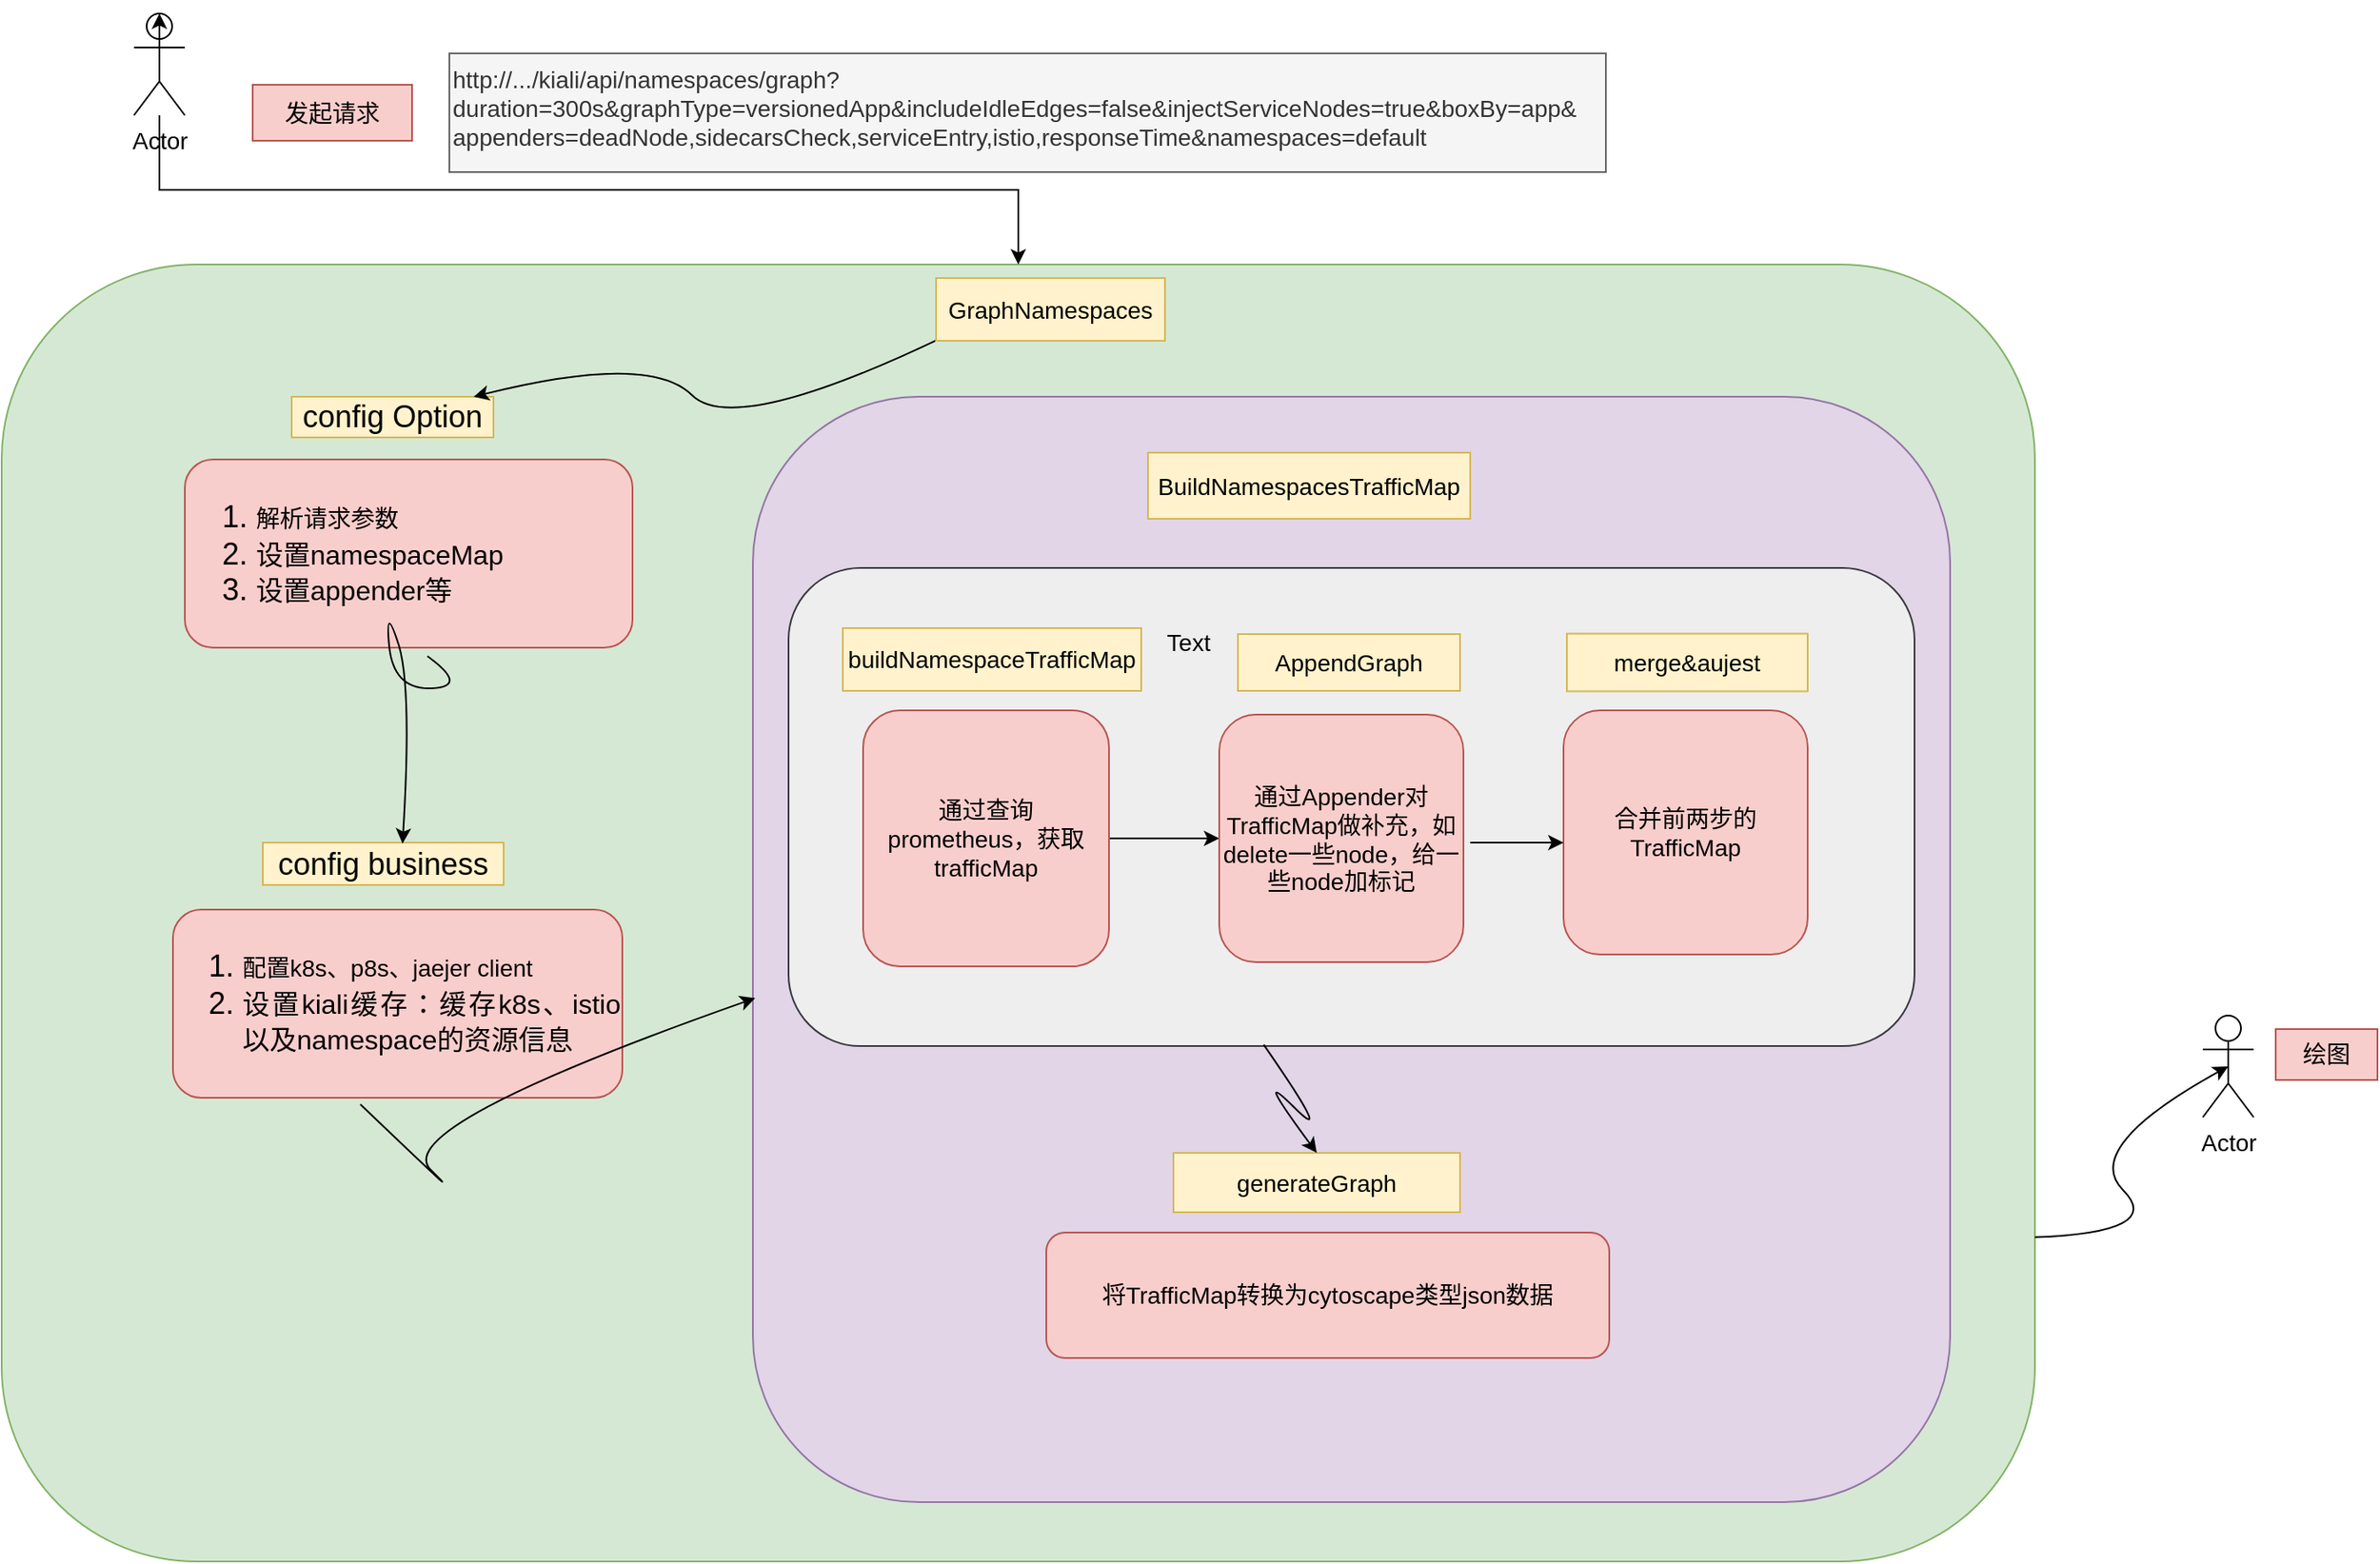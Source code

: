 <mxfile version="17.4.4" type="github">
  <diagram id="2cqyYulOkFPa9HdHJvXc" name="Page-1">
    <mxGraphModel dx="2651" dy="2189" grid="0" gridSize="10" guides="1" tooltips="1" connect="1" arrows="1" fold="1" page="1" pageScale="1" pageWidth="827" pageHeight="1169" math="0" shadow="0">
      <root>
        <mxCell id="0" />
        <mxCell id="1" parent="0" />
        <mxCell id="PrWpZeejSdHHaR8uLoIW-1" value="" style="rounded=1;whiteSpace=wrap;html=1;fillColor=#d5e8d4;strokeColor=#82b366;" vertex="1" parent="1">
          <mxGeometry x="-290" y="14" width="1199" height="765" as="geometry" />
        </mxCell>
        <mxCell id="PrWpZeejSdHHaR8uLoIW-6" value="&lt;ol&gt;&lt;li style=&quot;text-align: justify&quot;&gt;&lt;font style=&quot;font-size: 14px&quot;&gt;配置k8s、p8s、jaejer client&lt;/font&gt;&lt;/li&gt;&lt;li style=&quot;text-align: justify&quot;&gt;&lt;font size=&quot;3&quot;&gt;设置kiali缓存：缓存k8s、istio以及namespace的资源信息&lt;/font&gt;&lt;/li&gt;&lt;/ol&gt;" style="rounded=1;whiteSpace=wrap;html=1;fontSize=18;fillColor=#f8cecc;strokeColor=#b85450;" vertex="1" parent="1">
          <mxGeometry x="-189" y="394.5" width="265" height="111" as="geometry" />
        </mxCell>
        <mxCell id="PrWpZeejSdHHaR8uLoIW-7" value="&lt;ol&gt;&lt;li&gt;&lt;font style=&quot;font-size: 14px&quot;&gt;解析请求参数&lt;/font&gt;&lt;/li&gt;&lt;li&gt;&lt;font size=&quot;3&quot;&gt;设置namespaceMap&lt;/font&gt;&lt;/li&gt;&lt;li&gt;&lt;font size=&quot;3&quot;&gt;设置appender等&lt;/font&gt;&lt;/li&gt;&lt;/ol&gt;&lt;div style=&quot;text-align: justify&quot;&gt;&lt;/div&gt;" style="rounded=1;whiteSpace=wrap;html=1;fontSize=18;align=left;fillColor=#f8cecc;strokeColor=#b85450;" vertex="1" parent="1">
          <mxGeometry x="-182" y="129" width="264" height="111" as="geometry" />
        </mxCell>
        <mxCell id="PrWpZeejSdHHaR8uLoIW-8" value="config Option" style="text;html=1;strokeColor=#d6b656;fillColor=#fff2cc;align=center;verticalAlign=middle;whiteSpace=wrap;rounded=0;fontSize=18;" vertex="1" parent="1">
          <mxGeometry x="-119" y="92" width="119" height="24" as="geometry" />
        </mxCell>
        <mxCell id="PrWpZeejSdHHaR8uLoIW-11" value="" style="curved=1;endArrow=classic;html=1;rounded=0;fontSize=18;" edge="1" parent="1" target="PrWpZeejSdHHaR8uLoIW-8">
          <mxGeometry width="50" height="50" relative="1" as="geometry">
            <mxPoint x="266" y="56.416" as="sourcePoint" />
            <mxPoint x="142" y="66" as="targetPoint" />
            <Array as="points">
              <mxPoint x="142" y="116" />
              <mxPoint x="92" y="66" />
            </Array>
          </mxGeometry>
        </mxCell>
        <mxCell id="PrWpZeejSdHHaR8uLoIW-13" value="config business" style="text;html=1;strokeColor=#d6b656;fillColor=#fff2cc;align=center;verticalAlign=middle;whiteSpace=wrap;rounded=0;fontSize=18;" vertex="1" parent="1">
          <mxGeometry x="-136" y="355" width="142" height="25" as="geometry" />
        </mxCell>
        <mxCell id="PrWpZeejSdHHaR8uLoIW-15" value="" style="curved=1;endArrow=classic;html=1;rounded=0;fontSize=18;entryX=0.58;entryY=0.024;entryDx=0;entryDy=0;entryPerimeter=0;" edge="1" parent="1" target="PrWpZeejSdHHaR8uLoIW-13">
          <mxGeometry width="50" height="50" relative="1" as="geometry">
            <mxPoint x="-39" y="245" as="sourcePoint" />
            <mxPoint x="-14" y="213" as="targetPoint" />
            <Array as="points">
              <mxPoint x="-14" y="263" />
              <mxPoint x="-59" y="265" />
              <mxPoint x="-64" y="213" />
              <mxPoint x="-48" y="263" />
            </Array>
          </mxGeometry>
        </mxCell>
        <mxCell id="PrWpZeejSdHHaR8uLoIW-17" value="" style="rounded=1;whiteSpace=wrap;html=1;fontSize=14;fillColor=#e1d5e7;strokeColor=#9673a6;" vertex="1" parent="1">
          <mxGeometry x="153" y="92" width="706" height="652" as="geometry" />
        </mxCell>
        <mxCell id="PrWpZeejSdHHaR8uLoIW-21" value="" style="rounded=1;whiteSpace=wrap;html=1;fontSize=14;fillColor=#eeeeee;strokeColor=#36393d;" vertex="1" parent="1">
          <mxGeometry x="174" y="193" width="664" height="282" as="geometry" />
        </mxCell>
        <mxCell id="PrWpZeejSdHHaR8uLoIW-22" value="BuildNamespacesTrafficMap" style="text;html=1;strokeColor=#d6b656;fillColor=#fff2cc;align=center;verticalAlign=middle;whiteSpace=wrap;rounded=0;fontSize=14;" vertex="1" parent="1">
          <mxGeometry x="386" y="125" width="190" height="39" as="geometry" />
        </mxCell>
        <mxCell id="PrWpZeejSdHHaR8uLoIW-31" style="edgeStyle=orthogonalEdgeStyle;rounded=0;orthogonalLoop=1;jettySize=auto;html=1;exitX=1;exitY=0.5;exitDx=0;exitDy=0;entryX=0;entryY=0.5;entryDx=0;entryDy=0;fontSize=14;" edge="1" parent="1" source="PrWpZeejSdHHaR8uLoIW-26" target="PrWpZeejSdHHaR8uLoIW-29">
          <mxGeometry relative="1" as="geometry" />
        </mxCell>
        <mxCell id="PrWpZeejSdHHaR8uLoIW-26" value="通过查询prometheus，获取trafficMap" style="rounded=1;whiteSpace=wrap;html=1;fontSize=14;fillColor=#f8cecc;strokeColor=#b85450;" vertex="1" parent="1">
          <mxGeometry x="218" y="277" width="145" height="151" as="geometry" />
        </mxCell>
        <mxCell id="PrWpZeejSdHHaR8uLoIW-28" value="buildNamespaceTrafficMap" style="text;html=1;strokeColor=#d6b656;fillColor=#fff2cc;align=center;verticalAlign=middle;whiteSpace=wrap;rounded=0;fontSize=14;" vertex="1" parent="1">
          <mxGeometry x="206" y="228.5" width="176" height="37" as="geometry" />
        </mxCell>
        <mxCell id="PrWpZeejSdHHaR8uLoIW-29" value="通过Appender对TrafficMap做补充，如delete一些node，给一些node加标记" style="rounded=1;whiteSpace=wrap;html=1;fontSize=14;fillColor=#f8cecc;strokeColor=#b85450;" vertex="1" parent="1">
          <mxGeometry x="428" y="279.5" width="144" height="146" as="geometry" />
        </mxCell>
        <mxCell id="PrWpZeejSdHHaR8uLoIW-30" value="AppendGraph" style="text;html=1;strokeColor=#d6b656;fillColor=#fff2cc;align=center;verticalAlign=middle;whiteSpace=wrap;rounded=0;fontSize=14;" vertex="1" parent="1">
          <mxGeometry x="439" y="232" width="131" height="33.5" as="geometry" />
        </mxCell>
        <mxCell id="PrWpZeejSdHHaR8uLoIW-32" value="合并前两步的TrafficMap" style="rounded=1;whiteSpace=wrap;html=1;fontSize=14;fillColor=#f8cecc;strokeColor=#b85450;" vertex="1" parent="1">
          <mxGeometry x="631" y="277" width="144" height="144" as="geometry" />
        </mxCell>
        <mxCell id="PrWpZeejSdHHaR8uLoIW-34" value="" style="curved=1;endArrow=classic;html=1;rounded=0;fontSize=14;entryX=0.002;entryY=0.544;entryDx=0;entryDy=0;entryPerimeter=0;exitX=0.417;exitY=1.035;exitDx=0;exitDy=0;exitPerimeter=0;" edge="1" parent="1" source="PrWpZeejSdHHaR8uLoIW-6" target="PrWpZeejSdHHaR8uLoIW-17">
          <mxGeometry width="50" height="50" relative="1" as="geometry">
            <mxPoint x="-62" y="573" as="sourcePoint" />
            <mxPoint x="-12" y="523" as="targetPoint" />
            <Array as="points">
              <mxPoint x="-12" y="573" />
              <mxPoint x="-62" y="523" />
            </Array>
          </mxGeometry>
        </mxCell>
        <mxCell id="PrWpZeejSdHHaR8uLoIW-35" value="merge&amp;amp;aujest" style="text;html=1;strokeColor=#d6b656;fillColor=#fff2cc;align=center;verticalAlign=middle;whiteSpace=wrap;rounded=0;fontSize=14;" vertex="1" parent="1">
          <mxGeometry x="633" y="231.75" width="142" height="34" as="geometry" />
        </mxCell>
        <mxCell id="PrWpZeejSdHHaR8uLoIW-38" value="" style="endArrow=classic;html=1;rounded=0;fontSize=14;" edge="1" parent="1">
          <mxGeometry width="50" height="50" relative="1" as="geometry">
            <mxPoint x="576" y="355" as="sourcePoint" />
            <mxPoint x="631" y="355" as="targetPoint" />
          </mxGeometry>
        </mxCell>
        <mxCell id="PrWpZeejSdHHaR8uLoIW-39" value="&lt;span&gt;将TrafficMap转换为cytoscape类型json数据&lt;/span&gt;" style="rounded=1;whiteSpace=wrap;html=1;fontSize=14;fillColor=#f8cecc;strokeColor=#b85450;" vertex="1" parent="1">
          <mxGeometry x="326" y="585" width="332" height="74" as="geometry" />
        </mxCell>
        <mxCell id="PrWpZeejSdHHaR8uLoIW-40" value="generateGraph" style="text;html=1;strokeColor=#d6b656;fillColor=#fff2cc;align=center;verticalAlign=middle;whiteSpace=wrap;rounded=0;fontSize=14;" vertex="1" parent="1">
          <mxGeometry x="401" y="538" width="169" height="35" as="geometry" />
        </mxCell>
        <mxCell id="PrWpZeejSdHHaR8uLoIW-41" value="" style="curved=1;endArrow=classic;html=1;rounded=0;fontSize=14;exitX=0.422;exitY=0.997;exitDx=0;exitDy=0;exitPerimeter=0;entryX=0.5;entryY=0;entryDx=0;entryDy=0;" edge="1" parent="1" source="PrWpZeejSdHHaR8uLoIW-21" target="PrWpZeejSdHHaR8uLoIW-40">
          <mxGeometry width="50" height="50" relative="1" as="geometry">
            <mxPoint x="447" y="536" as="sourcePoint" />
            <mxPoint x="497" y="486" as="targetPoint" />
            <Array as="points">
              <mxPoint x="497" y="536" />
              <mxPoint x="447" y="486" />
            </Array>
          </mxGeometry>
        </mxCell>
        <mxCell id="PrWpZeejSdHHaR8uLoIW-43" value="" style="edgeStyle=orthogonalEdgeStyle;rounded=0;orthogonalLoop=1;jettySize=auto;html=1;fontSize=14;" edge="1" parent="1" source="PrWpZeejSdHHaR8uLoIW-42" target="PrWpZeejSdHHaR8uLoIW-1">
          <mxGeometry relative="1" as="geometry" />
        </mxCell>
        <mxCell id="PrWpZeejSdHHaR8uLoIW-42" value="Actor" style="shape=umlActor;verticalLabelPosition=bottom;verticalAlign=top;html=1;outlineConnect=0;fontSize=14;" vertex="1" parent="1">
          <mxGeometry x="-212" y="-134" width="30" height="60" as="geometry" />
        </mxCell>
        <mxCell id="PrWpZeejSdHHaR8uLoIW-44" style="edgeStyle=orthogonalEdgeStyle;rounded=0;orthogonalLoop=1;jettySize=auto;html=1;exitX=0.5;exitY=0.5;exitDx=0;exitDy=0;exitPerimeter=0;entryX=0.5;entryY=0;entryDx=0;entryDy=0;entryPerimeter=0;fontSize=14;" edge="1" parent="1" source="PrWpZeejSdHHaR8uLoIW-42" target="PrWpZeejSdHHaR8uLoIW-42">
          <mxGeometry relative="1" as="geometry" />
        </mxCell>
        <mxCell id="PrWpZeejSdHHaR8uLoIW-45" value="Text" style="text;html=1;strokeColor=none;fillColor=none;align=center;verticalAlign=middle;whiteSpace=wrap;rounded=0;fontSize=14;" vertex="1" parent="1">
          <mxGeometry x="380" y="222" width="60" height="30" as="geometry" />
        </mxCell>
        <mxCell id="PrWpZeejSdHHaR8uLoIW-48" value="http://.../kiali/api/namespaces/graph?&lt;br&gt;duration=300s&amp;amp;graphType=versionedApp&amp;amp;includeIdleEdges=false&amp;amp;injectServiceNodes=true&amp;amp;boxBy=app&amp;amp;&lt;br&gt;appenders=deadNode,sidecarsCheck,serviceEntry,istio,responseTime&amp;amp;namespaces=default" style="text;whiteSpace=wrap;html=1;fontSize=14;fillColor=#f5f5f5;strokeColor=#666666;fontColor=#333333;" vertex="1" parent="1">
          <mxGeometry x="-26" y="-110.5" width="682" height="70" as="geometry" />
        </mxCell>
        <mxCell id="PrWpZeejSdHHaR8uLoIW-51" value="发起请求" style="text;html=1;strokeColor=#b85450;fillColor=#f8cecc;align=center;verticalAlign=middle;whiteSpace=wrap;rounded=0;fontSize=14;" vertex="1" parent="1">
          <mxGeometry x="-142" y="-92" width="94" height="33" as="geometry" />
        </mxCell>
        <mxCell id="PrWpZeejSdHHaR8uLoIW-52" value="GraphNamespaces" style="text;html=1;strokeColor=#d6b656;fillColor=#fff2cc;align=center;verticalAlign=middle;whiteSpace=wrap;rounded=0;fontSize=14;" vertex="1" parent="1">
          <mxGeometry x="261" y="22" width="135" height="37" as="geometry" />
        </mxCell>
        <mxCell id="PrWpZeejSdHHaR8uLoIW-54" value="" style="curved=1;endArrow=classic;html=1;rounded=0;fontSize=14;exitX=1;exitY=0.75;exitDx=0;exitDy=0;entryX=0.5;entryY=0.5;entryDx=0;entryDy=0;entryPerimeter=0;" edge="1" parent="1" source="PrWpZeejSdHHaR8uLoIW-1" target="PrWpZeejSdHHaR8uLoIW-57">
          <mxGeometry width="50" height="50" relative="1" as="geometry">
            <mxPoint x="936" y="585" as="sourcePoint" />
            <mxPoint x="986" y="535" as="targetPoint" />
            <Array as="points">
              <mxPoint x="986" y="585" />
              <mxPoint x="936" y="535" />
            </Array>
          </mxGeometry>
        </mxCell>
        <mxCell id="PrWpZeejSdHHaR8uLoIW-57" value="Actor" style="shape=umlActor;verticalLabelPosition=bottom;verticalAlign=top;html=1;outlineConnect=0;fontSize=14;" vertex="1" parent="1">
          <mxGeometry x="1008" y="457" width="30" height="60" as="geometry" />
        </mxCell>
        <mxCell id="PrWpZeejSdHHaR8uLoIW-60" value="绘图" style="text;html=1;strokeColor=#b85450;fillColor=#f8cecc;align=center;verticalAlign=middle;whiteSpace=wrap;rounded=0;fontSize=14;" vertex="1" parent="1">
          <mxGeometry x="1051" y="465" width="60" height="30" as="geometry" />
        </mxCell>
      </root>
    </mxGraphModel>
  </diagram>
</mxfile>
